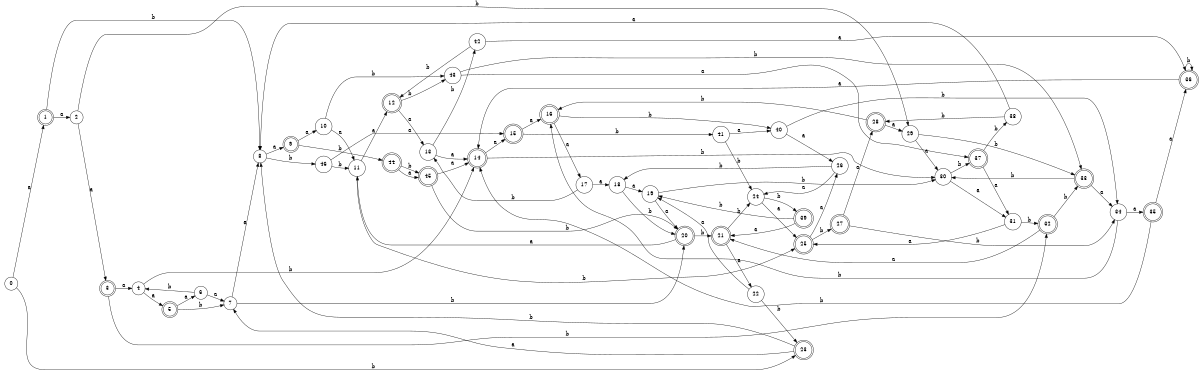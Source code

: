digraph n38_8 {
__start0 [label="" shape="none"];

rankdir=LR;
size="8,5";

s0 [style="filled", color="black", fillcolor="white" shape="circle", label="0"];
s1 [style="rounded,filled", color="black", fillcolor="white" shape="doublecircle", label="1"];
s2 [style="filled", color="black", fillcolor="white" shape="circle", label="2"];
s3 [style="rounded,filled", color="black", fillcolor="white" shape="doublecircle", label="3"];
s4 [style="filled", color="black", fillcolor="white" shape="circle", label="4"];
s5 [style="rounded,filled", color="black", fillcolor="white" shape="doublecircle", label="5"];
s6 [style="filled", color="black", fillcolor="white" shape="circle", label="6"];
s7 [style="filled", color="black", fillcolor="white" shape="circle", label="7"];
s8 [style="filled", color="black", fillcolor="white" shape="circle", label="8"];
s9 [style="rounded,filled", color="black", fillcolor="white" shape="doublecircle", label="9"];
s10 [style="filled", color="black", fillcolor="white" shape="circle", label="10"];
s11 [style="filled", color="black", fillcolor="white" shape="circle", label="11"];
s12 [style="rounded,filled", color="black", fillcolor="white" shape="doublecircle", label="12"];
s13 [style="filled", color="black", fillcolor="white" shape="circle", label="13"];
s14 [style="rounded,filled", color="black", fillcolor="white" shape="doublecircle", label="14"];
s15 [style="rounded,filled", color="black", fillcolor="white" shape="doublecircle", label="15"];
s16 [style="rounded,filled", color="black", fillcolor="white" shape="doublecircle", label="16"];
s17 [style="filled", color="black", fillcolor="white" shape="circle", label="17"];
s18 [style="filled", color="black", fillcolor="white" shape="circle", label="18"];
s19 [style="filled", color="black", fillcolor="white" shape="circle", label="19"];
s20 [style="rounded,filled", color="black", fillcolor="white" shape="doublecircle", label="20"];
s21 [style="rounded,filled", color="black", fillcolor="white" shape="doublecircle", label="21"];
s22 [style="filled", color="black", fillcolor="white" shape="circle", label="22"];
s23 [style="rounded,filled", color="black", fillcolor="white" shape="doublecircle", label="23"];
s24 [style="filled", color="black", fillcolor="white" shape="circle", label="24"];
s25 [style="rounded,filled", color="black", fillcolor="white" shape="doublecircle", label="25"];
s26 [style="filled", color="black", fillcolor="white" shape="circle", label="26"];
s27 [style="rounded,filled", color="black", fillcolor="white" shape="doublecircle", label="27"];
s28 [style="rounded,filled", color="black", fillcolor="white" shape="doublecircle", label="28"];
s29 [style="filled", color="black", fillcolor="white" shape="circle", label="29"];
s30 [style="filled", color="black", fillcolor="white" shape="circle", label="30"];
s31 [style="filled", color="black", fillcolor="white" shape="circle", label="31"];
s32 [style="rounded,filled", color="black", fillcolor="white" shape="doublecircle", label="32"];
s33 [style="rounded,filled", color="black", fillcolor="white" shape="doublecircle", label="33"];
s34 [style="filled", color="black", fillcolor="white" shape="circle", label="34"];
s35 [style="rounded,filled", color="black", fillcolor="white" shape="doublecircle", label="35"];
s36 [style="rounded,filled", color="black", fillcolor="white" shape="doublecircle", label="36"];
s37 [style="rounded,filled", color="black", fillcolor="white" shape="doublecircle", label="37"];
s38 [style="filled", color="black", fillcolor="white" shape="circle", label="38"];
s39 [style="rounded,filled", color="black", fillcolor="white" shape="doublecircle", label="39"];
s40 [style="filled", color="black", fillcolor="white" shape="circle", label="40"];
s41 [style="filled", color="black", fillcolor="white" shape="circle", label="41"];
s42 [style="filled", color="black", fillcolor="white" shape="circle", label="42"];
s43 [style="filled", color="black", fillcolor="white" shape="circle", label="43"];
s44 [style="rounded,filled", color="black", fillcolor="white" shape="doublecircle", label="44"];
s45 [style="rounded,filled", color="black", fillcolor="white" shape="doublecircle", label="45"];
s46 [style="filled", color="black", fillcolor="white" shape="circle", label="46"];
s0 -> s1 [label="a"];
s0 -> s23 [label="b"];
s1 -> s2 [label="a"];
s1 -> s8 [label="b"];
s2 -> s3 [label="a"];
s2 -> s29 [label="b"];
s3 -> s4 [label="a"];
s3 -> s32 [label="b"];
s4 -> s5 [label="a"];
s4 -> s14 [label="b"];
s5 -> s6 [label="a"];
s5 -> s7 [label="b"];
s6 -> s7 [label="a"];
s6 -> s4 [label="b"];
s7 -> s8 [label="a"];
s7 -> s20 [label="b"];
s8 -> s9 [label="a"];
s8 -> s46 [label="b"];
s9 -> s10 [label="a"];
s9 -> s44 [label="b"];
s10 -> s11 [label="a"];
s10 -> s43 [label="b"];
s11 -> s12 [label="a"];
s11 -> s25 [label="b"];
s12 -> s13 [label="a"];
s12 -> s43 [label="b"];
s13 -> s14 [label="a"];
s13 -> s42 [label="b"];
s14 -> s15 [label="a"];
s14 -> s30 [label="b"];
s15 -> s16 [label="a"];
s15 -> s41 [label="b"];
s16 -> s17 [label="a"];
s16 -> s40 [label="b"];
s17 -> s18 [label="a"];
s17 -> s13 [label="b"];
s18 -> s19 [label="a"];
s18 -> s20 [label="b"];
s19 -> s20 [label="a"];
s19 -> s30 [label="b"];
s20 -> s11 [label="a"];
s20 -> s21 [label="b"];
s21 -> s22 [label="a"];
s21 -> s24 [label="b"];
s22 -> s19 [label="a"];
s22 -> s23 [label="b"];
s23 -> s7 [label="a"];
s23 -> s8 [label="b"];
s24 -> s25 [label="a"];
s24 -> s39 [label="b"];
s25 -> s26 [label="a"];
s25 -> s27 [label="b"];
s26 -> s24 [label="a"];
s26 -> s18 [label="b"];
s27 -> s28 [label="a"];
s27 -> s34 [label="b"];
s28 -> s29 [label="a"];
s28 -> s16 [label="b"];
s29 -> s30 [label="a"];
s29 -> s33 [label="b"];
s30 -> s31 [label="a"];
s30 -> s37 [label="b"];
s31 -> s25 [label="a"];
s31 -> s32 [label="b"];
s32 -> s21 [label="a"];
s32 -> s33 [label="b"];
s33 -> s34 [label="a"];
s33 -> s30 [label="b"];
s34 -> s35 [label="a"];
s34 -> s16 [label="b"];
s35 -> s36 [label="a"];
s35 -> s14 [label="b"];
s36 -> s14 [label="a"];
s36 -> s36 [label="b"];
s37 -> s31 [label="a"];
s37 -> s38 [label="b"];
s38 -> s8 [label="a"];
s38 -> s28 [label="b"];
s39 -> s21 [label="a"];
s39 -> s19 [label="b"];
s40 -> s26 [label="a"];
s40 -> s34 [label="b"];
s41 -> s40 [label="a"];
s41 -> s24 [label="b"];
s42 -> s36 [label="a"];
s42 -> s12 [label="b"];
s43 -> s37 [label="a"];
s43 -> s33 [label="b"];
s44 -> s45 [label="a"];
s44 -> s45 [label="b"];
s45 -> s14 [label="a"];
s45 -> s20 [label="b"];
s46 -> s15 [label="a"];
s46 -> s11 [label="b"];

}